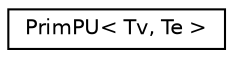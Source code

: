 digraph "Graphical Class Hierarchy"
{
 // LATEX_PDF_SIZE
  edge [fontname="Helvetica",fontsize="10",labelfontname="Helvetica",labelfontsize="10"];
  node [fontname="Helvetica",fontsize="10",shape=record];
  rankdir="LR";
  Node0 [label="PrimPU\< Tv, Te \>",height=0.2,width=0.4,color="black", fillcolor="white", style="filled",URL="$struct_prim_p_u.html",tooltip=" "];
}
